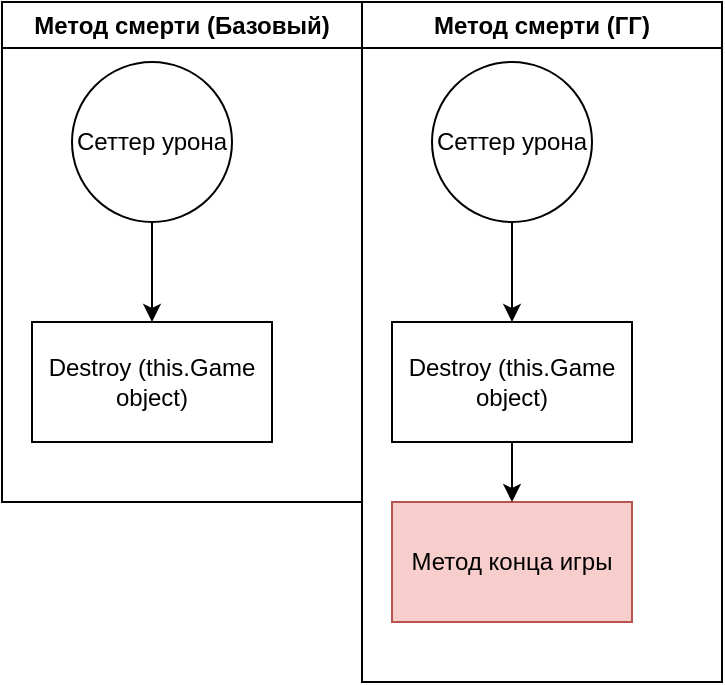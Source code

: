<mxfile version="22.1.16" type="device">
  <diagram name="Страница — 1" id="R87gwawpsRX5DZW33Yvw">
    <mxGraphModel dx="2208" dy="-3857" grid="1" gridSize="10" guides="1" tooltips="1" connect="1" arrows="1" fold="1" page="1" pageScale="1" pageWidth="827" pageHeight="1169" math="0" shadow="0">
      <root>
        <mxCell id="0" />
        <mxCell id="1" parent="0" />
        <mxCell id="hZTHAR6i0K3fFT6IlkUh-620" value="Метод смерти (Базовый)" style="swimlane;whiteSpace=wrap;html=1;startSize=23;" vertex="1" parent="1">
          <mxGeometry x="-90" y="4780" width="180" height="250" as="geometry" />
        </mxCell>
        <mxCell id="hZTHAR6i0K3fFT6IlkUh-621" style="edgeStyle=orthogonalEdgeStyle;rounded=0;orthogonalLoop=1;jettySize=auto;html=1;exitX=0.5;exitY=1;exitDx=0;exitDy=0;entryX=0.5;entryY=0;entryDx=0;entryDy=0;" edge="1" parent="hZTHAR6i0K3fFT6IlkUh-620" source="hZTHAR6i0K3fFT6IlkUh-622" target="hZTHAR6i0K3fFT6IlkUh-623">
          <mxGeometry relative="1" as="geometry" />
        </mxCell>
        <mxCell id="hZTHAR6i0K3fFT6IlkUh-622" value="Сеттер урона" style="ellipse;whiteSpace=wrap;html=1;aspect=fixed;" vertex="1" parent="hZTHAR6i0K3fFT6IlkUh-620">
          <mxGeometry x="35" y="30" width="80" height="80" as="geometry" />
        </mxCell>
        <mxCell id="hZTHAR6i0K3fFT6IlkUh-623" value="Destroy (this.Game object)" style="rounded=0;whiteSpace=wrap;html=1;" vertex="1" parent="hZTHAR6i0K3fFT6IlkUh-620">
          <mxGeometry x="15" y="160" width="120" height="60" as="geometry" />
        </mxCell>
        <mxCell id="hZTHAR6i0K3fFT6IlkUh-624" value="Метод смерти (ГГ)" style="swimlane;whiteSpace=wrap;html=1;" vertex="1" parent="1">
          <mxGeometry x="90" y="4780" width="180" height="340" as="geometry" />
        </mxCell>
        <mxCell id="hZTHAR6i0K3fFT6IlkUh-625" style="edgeStyle=orthogonalEdgeStyle;rounded=0;orthogonalLoop=1;jettySize=auto;html=1;exitX=0.5;exitY=1;exitDx=0;exitDy=0;entryX=0.5;entryY=0;entryDx=0;entryDy=0;" edge="1" parent="hZTHAR6i0K3fFT6IlkUh-624" source="hZTHAR6i0K3fFT6IlkUh-626" target="hZTHAR6i0K3fFT6IlkUh-627">
          <mxGeometry relative="1" as="geometry" />
        </mxCell>
        <mxCell id="hZTHAR6i0K3fFT6IlkUh-626" value="Сеттер урона" style="ellipse;whiteSpace=wrap;html=1;aspect=fixed;" vertex="1" parent="hZTHAR6i0K3fFT6IlkUh-624">
          <mxGeometry x="35" y="30" width="80" height="80" as="geometry" />
        </mxCell>
        <mxCell id="hZTHAR6i0K3fFT6IlkUh-627" value="Destroy (this.Game object)" style="rounded=0;whiteSpace=wrap;html=1;" vertex="1" parent="hZTHAR6i0K3fFT6IlkUh-624">
          <mxGeometry x="15" y="160" width="120" height="60" as="geometry" />
        </mxCell>
        <mxCell id="hZTHAR6i0K3fFT6IlkUh-628" value="Метод конца игры" style="rounded=0;whiteSpace=wrap;html=1;fillColor=#f8cecc;strokeColor=#b85450;" vertex="1" parent="hZTHAR6i0K3fFT6IlkUh-624">
          <mxGeometry x="15.0" y="250" width="120" height="60" as="geometry" />
        </mxCell>
        <mxCell id="hZTHAR6i0K3fFT6IlkUh-629" style="edgeStyle=orthogonalEdgeStyle;rounded=0;orthogonalLoop=1;jettySize=auto;html=1;exitX=0.5;exitY=1;exitDx=0;exitDy=0;" edge="1" parent="hZTHAR6i0K3fFT6IlkUh-624" source="hZTHAR6i0K3fFT6IlkUh-627" target="hZTHAR6i0K3fFT6IlkUh-628">
          <mxGeometry relative="1" as="geometry">
            <mxPoint x="75.19" y="250" as="targetPoint" />
          </mxGeometry>
        </mxCell>
      </root>
    </mxGraphModel>
  </diagram>
</mxfile>
